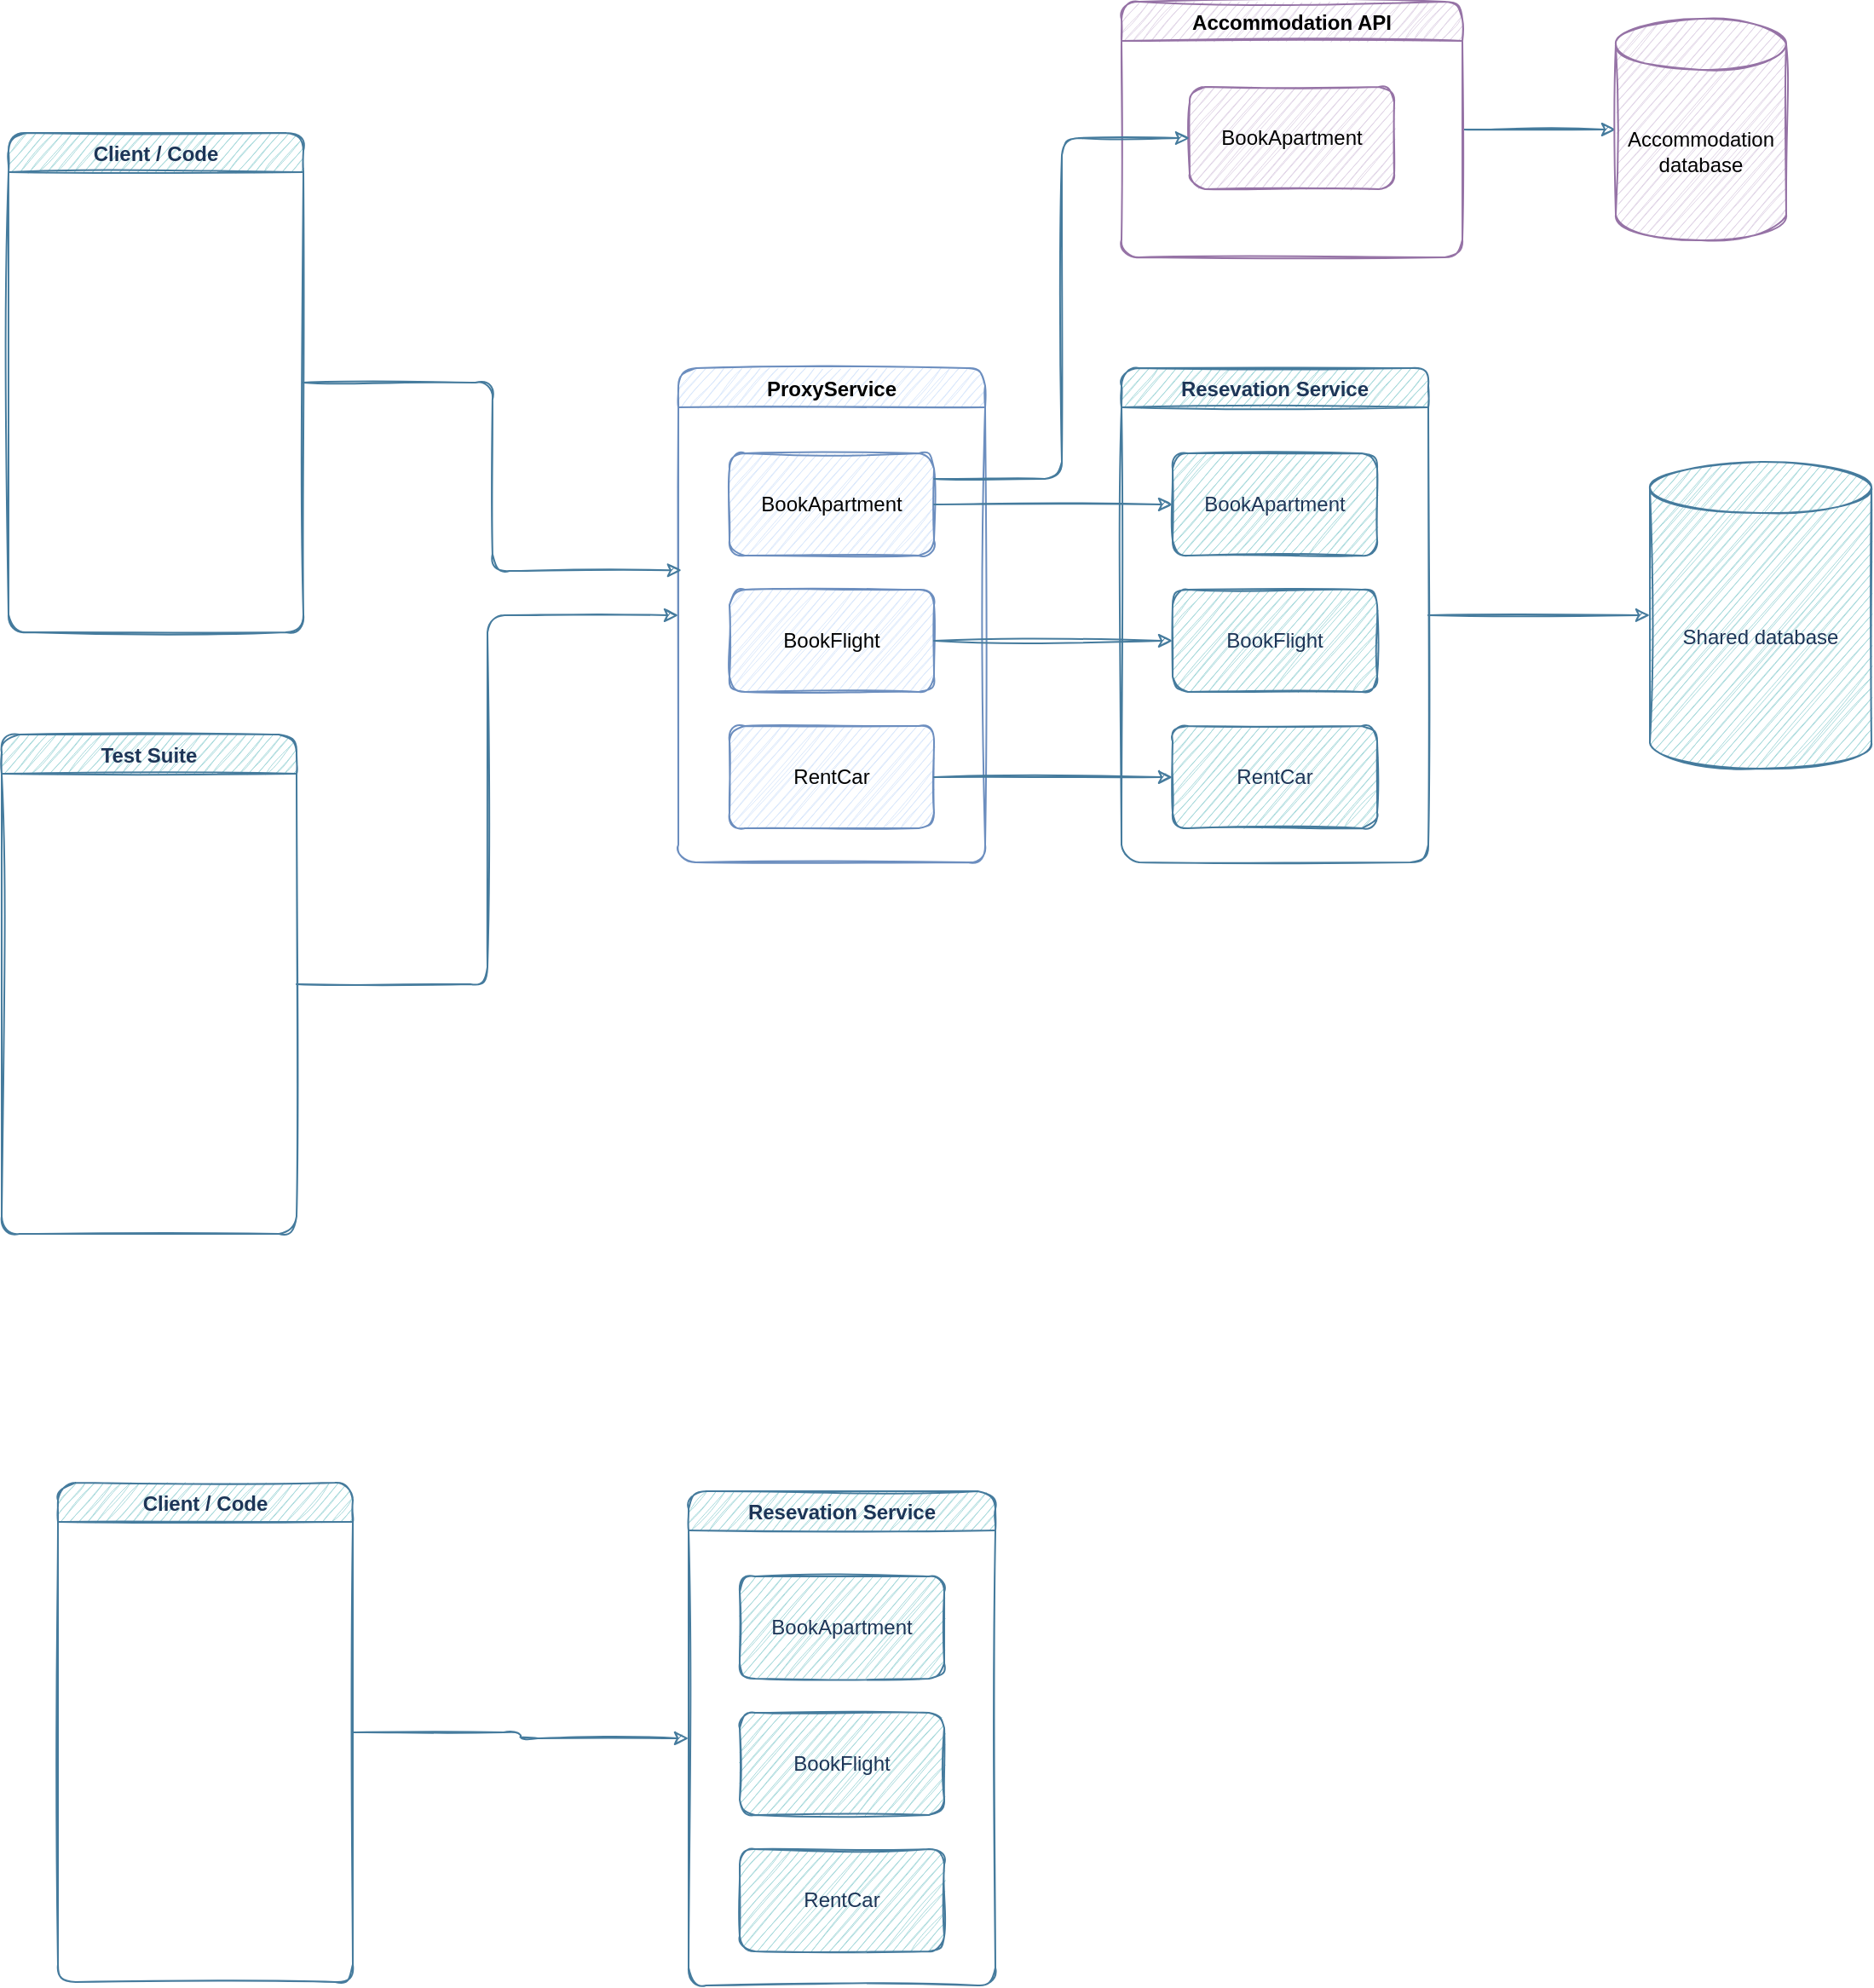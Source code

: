<mxfile version="18.1.1" type="device"><diagram id="3IawrkqBw4HCorWH1sOn" name="Page-1"><mxGraphModel dx="2015" dy="613" grid="0" gridSize="10" guides="1" tooltips="1" connect="1" arrows="1" fold="1" page="1" pageScale="1" pageWidth="827" pageHeight="1169" background="#FFFFFF" math="0" shadow="0"><root><mxCell id="0"/><mxCell id="1" parent="0"/><mxCell id="SKsgE8LxuckMLBwYe9PL-20" style="edgeStyle=orthogonalEdgeStyle;rounded=1;orthogonalLoop=1;jettySize=auto;html=1;entryX=0;entryY=0.5;entryDx=0;entryDy=0;entryPerimeter=0;labelBackgroundColor=#F1FAEE;strokeColor=#457B9D;fontColor=#1D3557;sketch=1;" edge="1" parent="1" source="SKsgE8LxuckMLBwYe9PL-1" target="SKsgE8LxuckMLBwYe9PL-16"><mxGeometry relative="1" as="geometry"/></mxCell><mxCell id="SKsgE8LxuckMLBwYe9PL-1" value="Resevation Service" style="swimlane;fillColor=#A8DADC;strokeColor=#457B9D;fontColor=#1D3557;rounded=1;sketch=1;" vertex="1" parent="1"><mxGeometry x="370" y="295" width="180" height="290" as="geometry"/></mxCell><mxCell id="SKsgE8LxuckMLBwYe9PL-2" value="BookApartment" style="rounded=1;whiteSpace=wrap;html=1;fillColor=#A8DADC;strokeColor=#457B9D;fontColor=#1D3557;sketch=1;" vertex="1" parent="SKsgE8LxuckMLBwYe9PL-1"><mxGeometry x="30" y="50" width="120" height="60" as="geometry"/></mxCell><mxCell id="SKsgE8LxuckMLBwYe9PL-3" value="BookFlight" style="rounded=1;whiteSpace=wrap;html=1;fillColor=#A8DADC;strokeColor=#457B9D;fontColor=#1D3557;sketch=1;" vertex="1" parent="SKsgE8LxuckMLBwYe9PL-1"><mxGeometry x="30" y="130" width="120" height="60" as="geometry"/></mxCell><mxCell id="SKsgE8LxuckMLBwYe9PL-4" value="RentCar" style="rounded=1;whiteSpace=wrap;html=1;fillColor=#A8DADC;strokeColor=#457B9D;fontColor=#1D3557;sketch=1;" vertex="1" parent="SKsgE8LxuckMLBwYe9PL-1"><mxGeometry x="30" y="210" width="120" height="60" as="geometry"/></mxCell><mxCell id="SKsgE8LxuckMLBwYe9PL-5" value="Resevation Service" style="swimlane;fillColor=#A8DADC;strokeColor=#457B9D;fontColor=#1D3557;rounded=1;sketch=1;" vertex="1" parent="1"><mxGeometry x="116" y="954" width="180" height="290" as="geometry"/></mxCell><mxCell id="SKsgE8LxuckMLBwYe9PL-6" value="BookApartment" style="rounded=1;whiteSpace=wrap;html=1;fillColor=#A8DADC;strokeColor=#457B9D;fontColor=#1D3557;sketch=1;" vertex="1" parent="SKsgE8LxuckMLBwYe9PL-5"><mxGeometry x="30" y="50" width="120" height="60" as="geometry"/></mxCell><mxCell id="SKsgE8LxuckMLBwYe9PL-7" value="BookFlight" style="rounded=1;whiteSpace=wrap;html=1;fillColor=#A8DADC;strokeColor=#457B9D;fontColor=#1D3557;sketch=1;" vertex="1" parent="SKsgE8LxuckMLBwYe9PL-5"><mxGeometry x="30" y="130" width="120" height="60" as="geometry"/></mxCell><mxCell id="SKsgE8LxuckMLBwYe9PL-8" value="RentCar" style="rounded=1;whiteSpace=wrap;html=1;fillColor=#A8DADC;strokeColor=#457B9D;fontColor=#1D3557;sketch=1;" vertex="1" parent="SKsgE8LxuckMLBwYe9PL-5"><mxGeometry x="30" y="210" width="120" height="60" as="geometry"/></mxCell><mxCell id="SKsgE8LxuckMLBwYe9PL-9" value="ProxyService" style="swimlane;fillColor=#dae8fc;strokeColor=#6c8ebf;rounded=1;sketch=1;" vertex="1" parent="1"><mxGeometry x="110" y="295" width="180" height="290" as="geometry"/></mxCell><mxCell id="SKsgE8LxuckMLBwYe9PL-10" value="BookApartment" style="rounded=1;whiteSpace=wrap;html=1;fillColor=#dae8fc;strokeColor=#6c8ebf;sketch=1;" vertex="1" parent="SKsgE8LxuckMLBwYe9PL-9"><mxGeometry x="30" y="50" width="120" height="60" as="geometry"/></mxCell><mxCell id="SKsgE8LxuckMLBwYe9PL-11" value="BookFlight" style="rounded=1;whiteSpace=wrap;html=1;fillColor=#dae8fc;strokeColor=#6c8ebf;sketch=1;" vertex="1" parent="SKsgE8LxuckMLBwYe9PL-9"><mxGeometry x="30" y="130" width="120" height="60" as="geometry"/></mxCell><mxCell id="SKsgE8LxuckMLBwYe9PL-12" value="RentCar" style="rounded=1;whiteSpace=wrap;html=1;fillColor=#dae8fc;strokeColor=#6c8ebf;sketch=1;" vertex="1" parent="SKsgE8LxuckMLBwYe9PL-9"><mxGeometry x="30" y="210" width="120" height="60" as="geometry"/></mxCell><mxCell id="SKsgE8LxuckMLBwYe9PL-13" style="edgeStyle=orthogonalEdgeStyle;rounded=1;orthogonalLoop=1;jettySize=auto;html=1;entryX=0;entryY=0.5;entryDx=0;entryDy=0;labelBackgroundColor=#F1FAEE;strokeColor=#457B9D;fontColor=#1D3557;sketch=1;" edge="1" parent="1" source="SKsgE8LxuckMLBwYe9PL-10" target="SKsgE8LxuckMLBwYe9PL-2"><mxGeometry relative="1" as="geometry"/></mxCell><mxCell id="SKsgE8LxuckMLBwYe9PL-22" style="edgeStyle=orthogonalEdgeStyle;rounded=1;orthogonalLoop=1;jettySize=auto;html=1;labelBackgroundColor=#F1FAEE;strokeColor=#457B9D;fontColor=#1D3557;sketch=1;" edge="1" parent="1" source="SKsgE8LxuckMLBwYe9PL-14" target="SKsgE8LxuckMLBwYe9PL-21"><mxGeometry relative="1" as="geometry"/></mxCell><mxCell id="SKsgE8LxuckMLBwYe9PL-14" value="Accommodation API" style="swimlane;fillColor=#e1d5e7;strokeColor=#9673a6;rounded=1;sketch=1;" vertex="1" parent="1"><mxGeometry x="370" y="80" width="200" height="150" as="geometry"/></mxCell><mxCell id="SKsgE8LxuckMLBwYe9PL-15" value="BookApartment" style="rounded=1;whiteSpace=wrap;html=1;fillColor=#e1d5e7;strokeColor=#9673a6;sketch=1;" vertex="1" parent="SKsgE8LxuckMLBwYe9PL-14"><mxGeometry x="40" y="50" width="120" height="60" as="geometry"/></mxCell><mxCell id="SKsgE8LxuckMLBwYe9PL-16" value="Shared database" style="shape=cylinder3;whiteSpace=wrap;html=1;boundedLbl=1;backgroundOutline=1;size=15;fillColor=#A8DADC;strokeColor=#457B9D;fontColor=#1D3557;rounded=1;sketch=1;" vertex="1" parent="1"><mxGeometry x="680" y="350" width="130" height="180" as="geometry"/></mxCell><mxCell id="SKsgE8LxuckMLBwYe9PL-17" style="edgeStyle=orthogonalEdgeStyle;rounded=1;orthogonalLoop=1;jettySize=auto;html=1;entryX=0;entryY=0.5;entryDx=0;entryDy=0;labelBackgroundColor=#F1FAEE;strokeColor=#457B9D;fontColor=#1D3557;sketch=1;" edge="1" parent="1" source="SKsgE8LxuckMLBwYe9PL-10" target="SKsgE8LxuckMLBwYe9PL-15"><mxGeometry relative="1" as="geometry"><Array as="points"><mxPoint x="335" y="360"/><mxPoint x="335" y="160"/></Array></mxGeometry></mxCell><mxCell id="SKsgE8LxuckMLBwYe9PL-18" style="edgeStyle=orthogonalEdgeStyle;rounded=1;orthogonalLoop=1;jettySize=auto;html=1;entryX=0;entryY=0.5;entryDx=0;entryDy=0;labelBackgroundColor=#F1FAEE;strokeColor=#457B9D;fontColor=#1D3557;sketch=1;" edge="1" parent="1" source="SKsgE8LxuckMLBwYe9PL-11" target="SKsgE8LxuckMLBwYe9PL-3"><mxGeometry relative="1" as="geometry"/></mxCell><mxCell id="SKsgE8LxuckMLBwYe9PL-19" style="edgeStyle=orthogonalEdgeStyle;rounded=1;orthogonalLoop=1;jettySize=auto;html=1;labelBackgroundColor=#F1FAEE;strokeColor=#457B9D;fontColor=#1D3557;sketch=1;" edge="1" parent="1" source="SKsgE8LxuckMLBwYe9PL-12" target="SKsgE8LxuckMLBwYe9PL-4"><mxGeometry relative="1" as="geometry"/></mxCell><mxCell id="SKsgE8LxuckMLBwYe9PL-21" value="Accommodation database" style="shape=cylinder3;whiteSpace=wrap;html=1;boundedLbl=1;backgroundOutline=1;size=15;fillColor=#e1d5e7;strokeColor=#9673a6;rounded=1;sketch=1;" vertex="1" parent="1"><mxGeometry x="660" y="90" width="100" height="130" as="geometry"/></mxCell><mxCell id="SKsgE8LxuckMLBwYe9PL-24" style="edgeStyle=orthogonalEdgeStyle;rounded=1;sketch=1;orthogonalLoop=1;jettySize=auto;html=1;entryX=0;entryY=0.5;entryDx=0;entryDy=0;fontColor=#1D3557;strokeColor=#457B9D;fillColor=#A8DADC;" edge="1" parent="1" source="SKsgE8LxuckMLBwYe9PL-23" target="SKsgE8LxuckMLBwYe9PL-9"><mxGeometry relative="1" as="geometry"/></mxCell><mxCell id="SKsgE8LxuckMLBwYe9PL-23" value="Test Suite" style="swimlane;rounded=1;sketch=1;fontColor=#1D3557;strokeColor=#457B9D;fillColor=#A8DADC;" vertex="1" parent="1"><mxGeometry x="-287" y="510" width="173" height="293" as="geometry"/></mxCell><mxCell id="SKsgE8LxuckMLBwYe9PL-26" style="edgeStyle=orthogonalEdgeStyle;rounded=1;sketch=1;orthogonalLoop=1;jettySize=auto;html=1;fontColor=#1D3557;strokeColor=#457B9D;fillColor=#A8DADC;" edge="1" parent="1" source="SKsgE8LxuckMLBwYe9PL-25"><mxGeometry relative="1" as="geometry"><mxPoint x="111.935" y="413.583" as="targetPoint"/></mxGeometry></mxCell><mxCell id="SKsgE8LxuckMLBwYe9PL-25" value="Client / Code" style="swimlane;rounded=1;sketch=1;fontColor=#1D3557;strokeColor=#457B9D;fillColor=#A8DADC;" vertex="1" parent="1"><mxGeometry x="-283" y="157" width="173" height="293" as="geometry"/></mxCell><mxCell id="SKsgE8LxuckMLBwYe9PL-28" style="edgeStyle=orthogonalEdgeStyle;rounded=1;sketch=1;orthogonalLoop=1;jettySize=auto;html=1;entryX=0;entryY=0.5;entryDx=0;entryDy=0;fontColor=#1D3557;strokeColor=#457B9D;fillColor=#A8DADC;" edge="1" parent="1" source="SKsgE8LxuckMLBwYe9PL-27" target="SKsgE8LxuckMLBwYe9PL-5"><mxGeometry relative="1" as="geometry"/></mxCell><mxCell id="SKsgE8LxuckMLBwYe9PL-27" value="Client / Code" style="swimlane;rounded=1;sketch=1;fontColor=#1D3557;strokeColor=#457B9D;fillColor=#A8DADC;" vertex="1" parent="1"><mxGeometry x="-254" y="949" width="173" height="293" as="geometry"/></mxCell></root></mxGraphModel></diagram></mxfile>